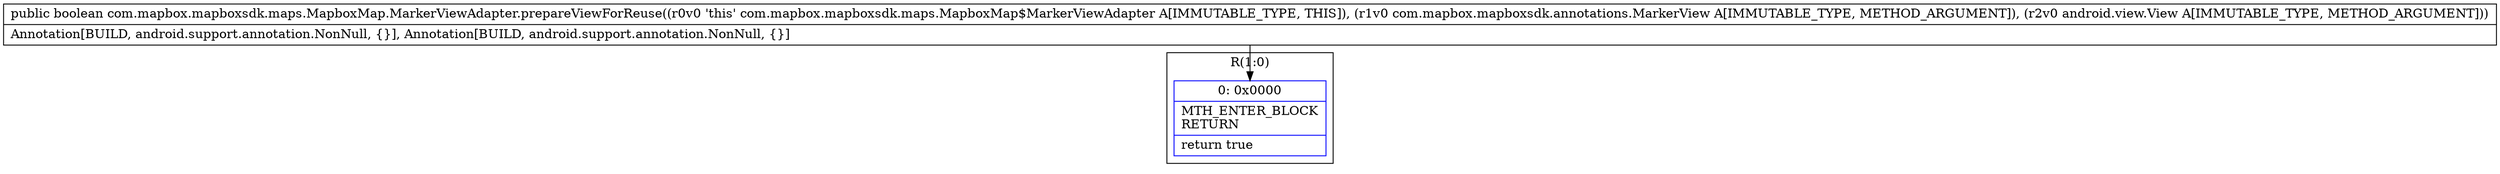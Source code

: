 digraph "CFG forcom.mapbox.mapboxsdk.maps.MapboxMap.MarkerViewAdapter.prepareViewForReuse(Lcom\/mapbox\/mapboxsdk\/annotations\/MarkerView;Landroid\/view\/View;)Z" {
subgraph cluster_Region_1963653608 {
label = "R(1:0)";
node [shape=record,color=blue];
Node_0 [shape=record,label="{0\:\ 0x0000|MTH_ENTER_BLOCK\lRETURN\l|return true\l}"];
}
MethodNode[shape=record,label="{public boolean com.mapbox.mapboxsdk.maps.MapboxMap.MarkerViewAdapter.prepareViewForReuse((r0v0 'this' com.mapbox.mapboxsdk.maps.MapboxMap$MarkerViewAdapter A[IMMUTABLE_TYPE, THIS]), (r1v0 com.mapbox.mapboxsdk.annotations.MarkerView A[IMMUTABLE_TYPE, METHOD_ARGUMENT]), (r2v0 android.view.View A[IMMUTABLE_TYPE, METHOD_ARGUMENT]))  | Annotation[BUILD, android.support.annotation.NonNull, \{\}], Annotation[BUILD, android.support.annotation.NonNull, \{\}]\l}"];
MethodNode -> Node_0;
}

